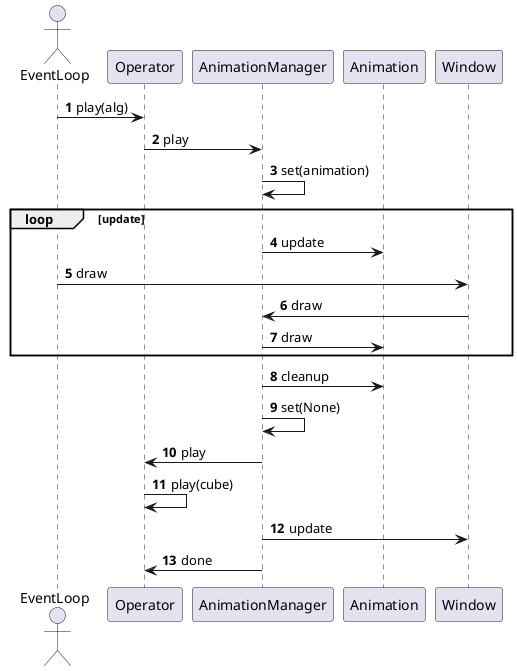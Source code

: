 @startuml
'https://plantuml.com/sequence-diagram

autonumber

actor EventLoop

EventLoop -> Operator: play(alg)

Operator -> AnimationManager: play

AnimationManager -> AnimationManager: set(animation)

loop update

AnimationManager -> Animation: update

EventLoop -> Window: draw
Window -> AnimationManager: draw
AnimationManager -> Animation: draw


end

AnimationManager -> Animation: cleanup

AnimationManager -> AnimationManager: set(None)

AnimationManager -> Operator: play
Operator -> Operator: play(cube)

AnimationManager -> Window: update

AnimationManager -> Operator: done




@enduml